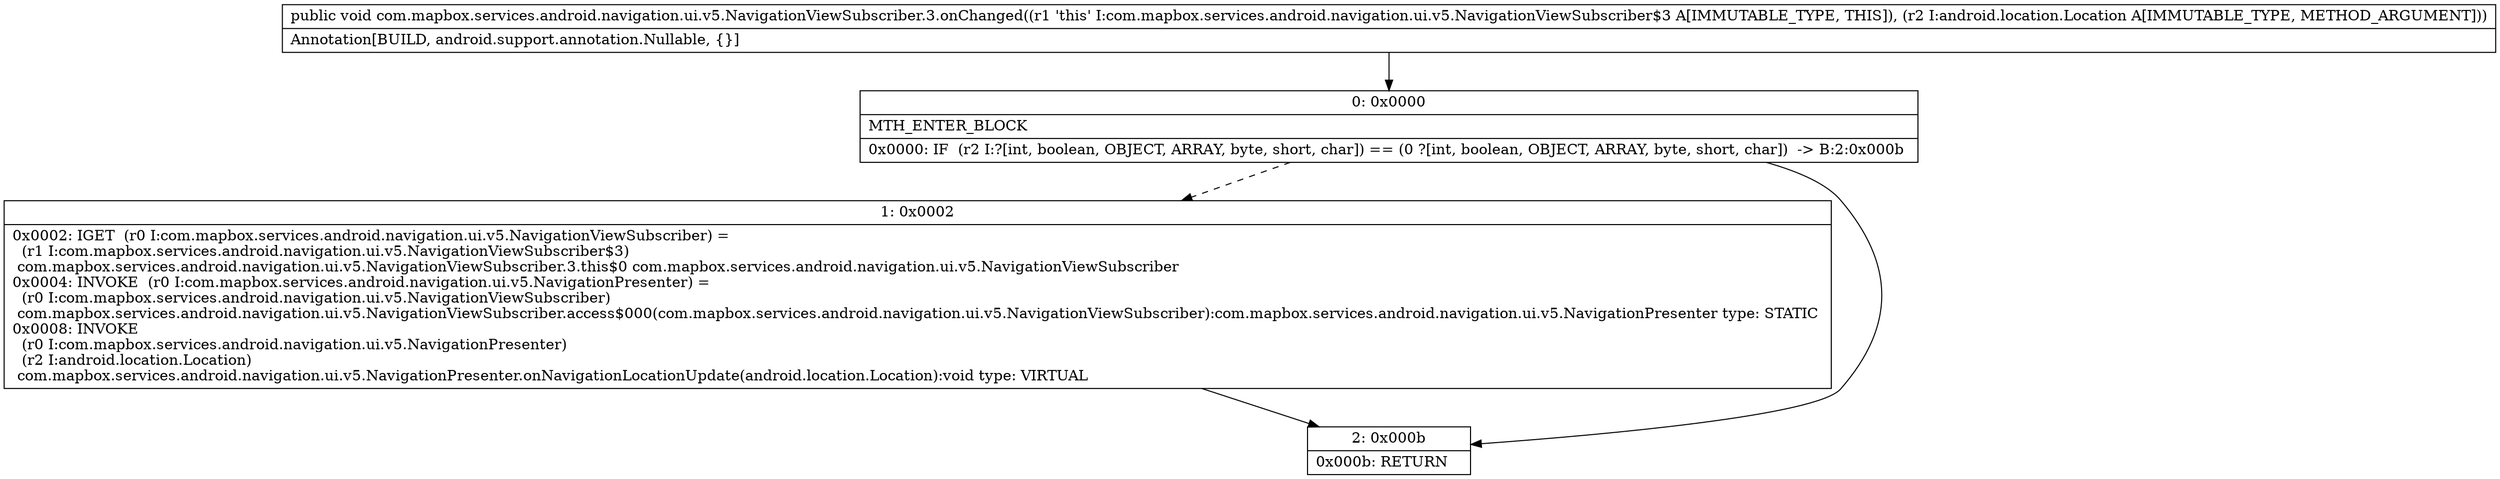 digraph "CFG forcom.mapbox.services.android.navigation.ui.v5.NavigationViewSubscriber.3.onChanged(Landroid\/location\/Location;)V" {
Node_0 [shape=record,label="{0\:\ 0x0000|MTH_ENTER_BLOCK\l|0x0000: IF  (r2 I:?[int, boolean, OBJECT, ARRAY, byte, short, char]) == (0 ?[int, boolean, OBJECT, ARRAY, byte, short, char])  \-\> B:2:0x000b \l}"];
Node_1 [shape=record,label="{1\:\ 0x0002|0x0002: IGET  (r0 I:com.mapbox.services.android.navigation.ui.v5.NavigationViewSubscriber) = \l  (r1 I:com.mapbox.services.android.navigation.ui.v5.NavigationViewSubscriber$3)\l com.mapbox.services.android.navigation.ui.v5.NavigationViewSubscriber.3.this$0 com.mapbox.services.android.navigation.ui.v5.NavigationViewSubscriber \l0x0004: INVOKE  (r0 I:com.mapbox.services.android.navigation.ui.v5.NavigationPresenter) = \l  (r0 I:com.mapbox.services.android.navigation.ui.v5.NavigationViewSubscriber)\l com.mapbox.services.android.navigation.ui.v5.NavigationViewSubscriber.access$000(com.mapbox.services.android.navigation.ui.v5.NavigationViewSubscriber):com.mapbox.services.android.navigation.ui.v5.NavigationPresenter type: STATIC \l0x0008: INVOKE  \l  (r0 I:com.mapbox.services.android.navigation.ui.v5.NavigationPresenter)\l  (r2 I:android.location.Location)\l com.mapbox.services.android.navigation.ui.v5.NavigationPresenter.onNavigationLocationUpdate(android.location.Location):void type: VIRTUAL \l}"];
Node_2 [shape=record,label="{2\:\ 0x000b|0x000b: RETURN   \l}"];
MethodNode[shape=record,label="{public void com.mapbox.services.android.navigation.ui.v5.NavigationViewSubscriber.3.onChanged((r1 'this' I:com.mapbox.services.android.navigation.ui.v5.NavigationViewSubscriber$3 A[IMMUTABLE_TYPE, THIS]), (r2 I:android.location.Location A[IMMUTABLE_TYPE, METHOD_ARGUMENT]))  | Annotation[BUILD, android.support.annotation.Nullable, \{\}]\l}"];
MethodNode -> Node_0;
Node_0 -> Node_1[style=dashed];
Node_0 -> Node_2;
Node_1 -> Node_2;
}


